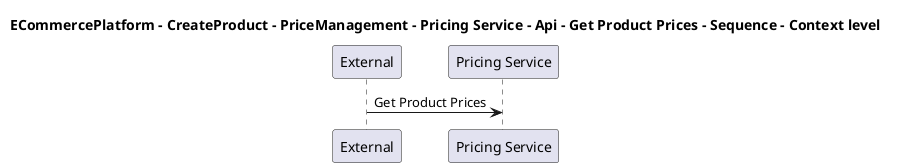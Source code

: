 @startuml

title ECommercePlatform - CreateProduct - PriceManagement - Pricing Service - Api - Get Product Prices - Sequence - Context level

participant "External" as C4InterFlow.SoftwareSystems.ExternalSystem
participant "Pricing Service" as ECommercePlatform.CreateProduct.PriceManagement.SoftwareSystems.PricingService

C4InterFlow.SoftwareSystems.ExternalSystem -> ECommercePlatform.CreateProduct.PriceManagement.SoftwareSystems.PricingService : Get Product Prices


@enduml
